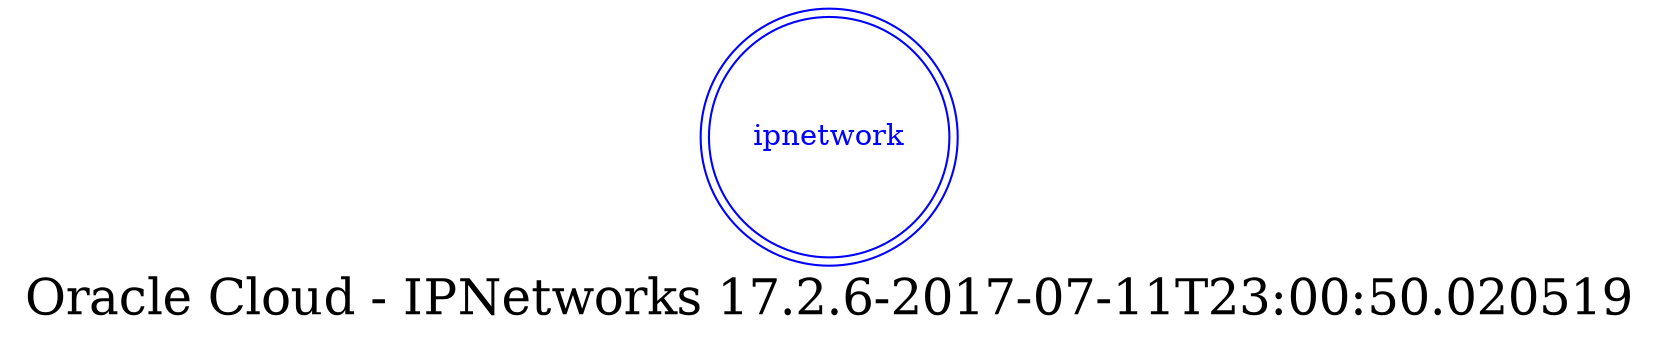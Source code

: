 digraph LexiconGraph {
graph[label="Oracle Cloud - IPNetworks 17.2.6-2017-07-11T23:00:50.020519", fontsize=24]
splines=true
"ipnetwork" [color=blue, fontcolor=blue, shape=doublecircle]
}
